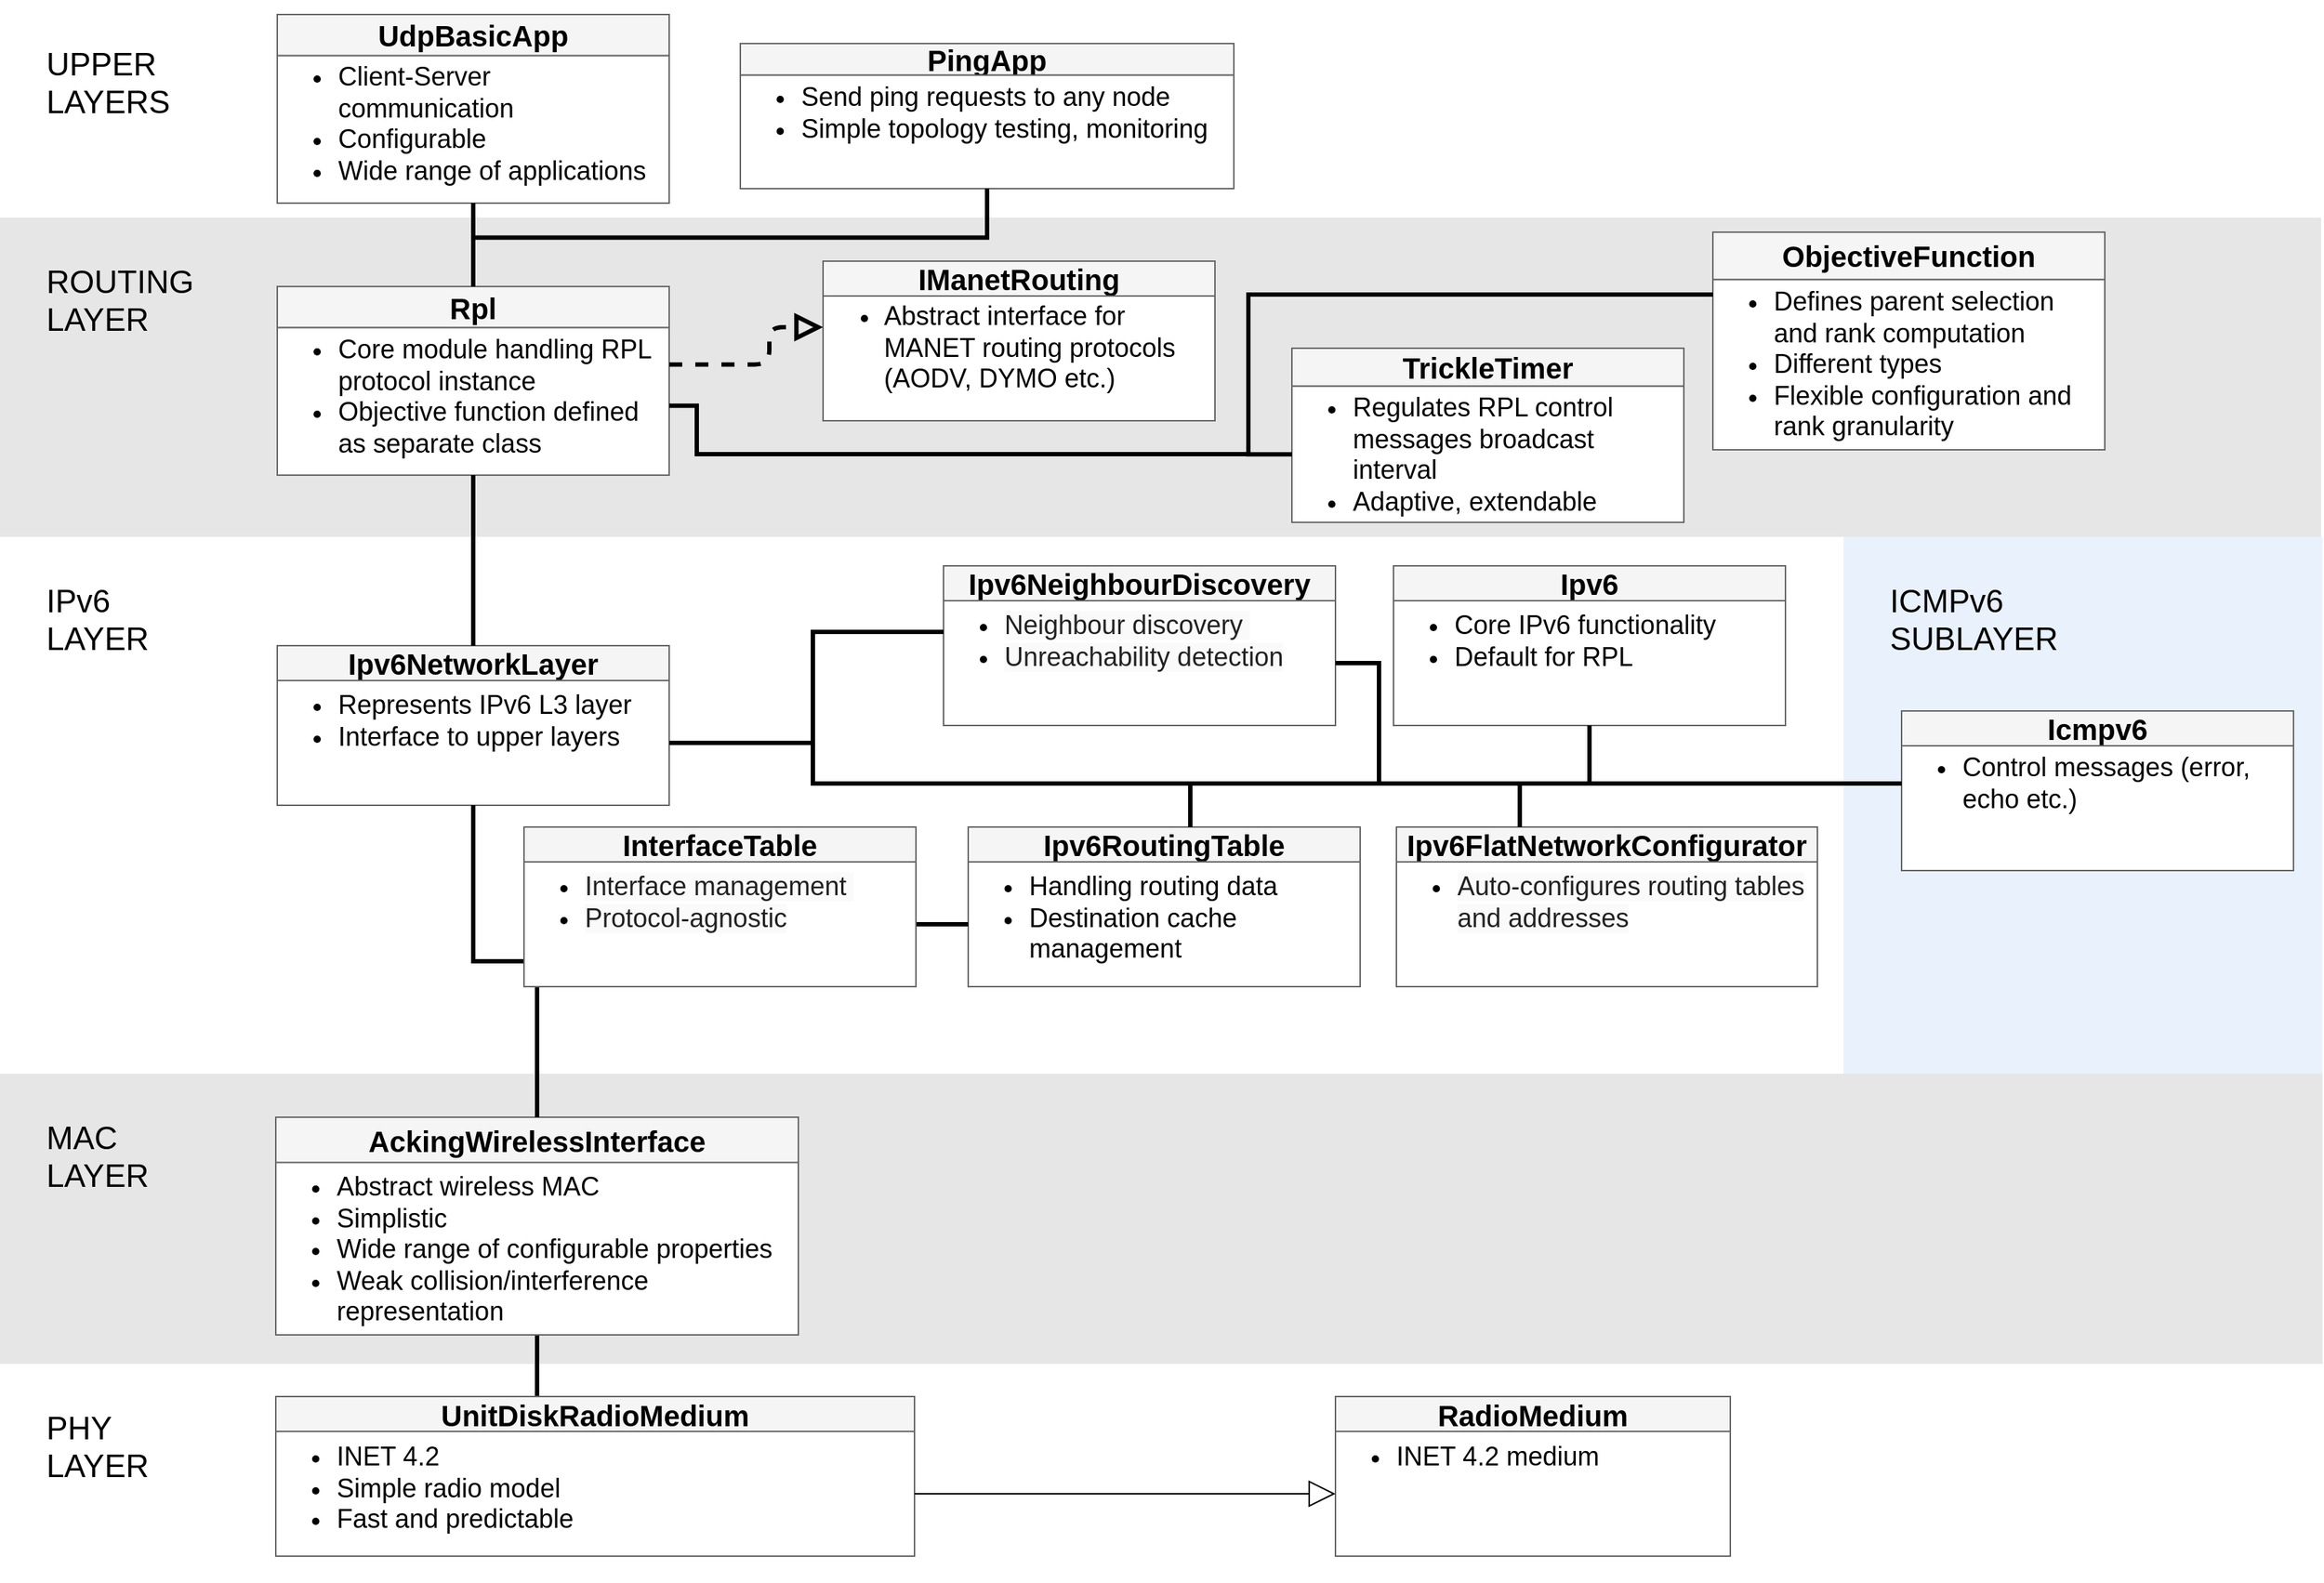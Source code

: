 <mxfile version="13.6.9" type="device"><diagram name="Page-1" id="90a13364-a465-7bf4-72fc-28e22215d7a0"><mxGraphModel dx="1577" dy="2304" grid="1" gridSize="10" guides="1" tooltips="1" connect="1" arrows="1" fold="1" page="1" pageScale="1.5" pageWidth="1169" pageHeight="826" background="#ffffff" math="0" shadow="0"><root><mxCell id="0" style=";html=1;"/><mxCell id="1" style=";html=1;" parent="0"/><mxCell id="OLadPrqPhQXxhve6s7pa-9" value="&lt;font style=&quot;font-size: 22px&quot;&gt;PHY&lt;br&gt;LAYER&lt;br&gt;&lt;/font&gt;" style="rounded=0;whiteSpace=wrap;html=1;shadow=0;fillColor=#FFFFFF;fontSize=15;strokeColor=none;verticalAlign=top;align=left;spacingLeft=30;spacingTop=25;" parent="1" vertex="1"><mxGeometry x="40" y="-180" width="1600" height="150" as="geometry"/></mxCell><mxCell id="OLadPrqPhQXxhve6s7pa-7" value="MAC&lt;br&gt;LAYER" style="rounded=0;whiteSpace=wrap;html=1;shadow=0;fillColor=#E6E6E6;fontSize=22;strokeColor=none;verticalAlign=top;align=left;spacingLeft=30;spacingTop=25;" parent="1" vertex="1"><mxGeometry x="40" y="-380" width="1600" height="200" as="geometry"/></mxCell><mxCell id="OLadPrqPhQXxhve6s7pa-6" value="IPv6&lt;br&gt;LAYER" style="rounded=0;whiteSpace=wrap;html=1;shadow=0;fillColor=#FFFFFF;fontSize=22;strokeColor=none;verticalAlign=top;align=left;spacingLeft=30;spacingTop=25;" parent="1" vertex="1"><mxGeometry x="40" y="-750" width="1600" height="370" as="geometry"/></mxCell><mxCell id="OLadPrqPhQXxhve6s7pa-99" value="" style="group;shadow=0;" parent="1" vertex="1" connectable="0"><mxGeometry x="960" y="-157.5" width="272" height="110" as="geometry"/></mxCell><mxCell id="OLadPrqPhQXxhve6s7pa-100" value="RadioMedium" style="whiteSpace=wrap;html=1;shadow=0;fontSize=20;fillColor=#f5f5f5;strokeColor=#666666;fontStyle=1" parent="OLadPrqPhQXxhve6s7pa-99" vertex="1"><mxGeometry width="272" height="24" as="geometry"/></mxCell><mxCell id="OLadPrqPhQXxhve6s7pa-101" value="&lt;ul style=&quot;font-size: 18px;&quot;&gt;&lt;li style=&quot;font-size: 18px;&quot;&gt;INET 4.2 medium&lt;/li&gt;&lt;/ul&gt;" style="whiteSpace=wrap;html=1;shadow=0;fontSize=18;fillColor=#FFFFFF;strokeColor=#666666;align=left;verticalAlign=top;spacingTop=-18;" parent="OLadPrqPhQXxhve6s7pa-99" vertex="1"><mxGeometry y="24" width="272" height="86" as="geometry"/></mxCell><mxCell id="OLadPrqPhQXxhve6s7pa-119" style="edgeStyle=elbowEdgeStyle;rounded=0;html=1;startArrow=none;startFill=0;jettySize=auto;orthogonalLoop=1;fontSize=18;fillColor=#ffe6cc;strokeColor=#000000;strokeWidth=3;endArrow=none;endFill=0;entryX=0.25;entryY=0;entryDx=0;entryDy=0;exitX=0.5;exitY=1;exitDx=0;exitDy=0;" parent="1" source="OLadPrqPhQXxhve6s7pa-5" target="OLadPrqPhQXxhve6s7pa-13" edge="1"><mxGeometry relative="1" as="geometry"><mxPoint x="454.176" y="-204.559" as="sourcePoint"/><mxPoint x="669.471" y="-106.912" as="targetPoint"/><Array as="points"><mxPoint x="367" y="-114.5"/><mxPoint x="610" y="-125.5"/><mxPoint x="590" y="-214.5"/><mxPoint x="544" y="-219.5"/><mxPoint x="574" y="-209.5"/></Array></mxGeometry></mxCell><mxCell id="OLadPrqPhQXxhve6s7pa-35" value="" style="group" parent="1" vertex="1" connectable="0"><mxGeometry x="231" y="-675" width="270" height="110" as="geometry"/></mxCell><mxCell id="OLadPrqPhQXxhve6s7pa-36" value="Ipv6NetworkLayer" style="whiteSpace=wrap;html=1;shadow=0;fontSize=20;fillColor=#f5f5f5;strokeColor=#666666;fontStyle=1" parent="OLadPrqPhQXxhve6s7pa-35" vertex="1"><mxGeometry width="270" height="24" as="geometry"/></mxCell><mxCell id="OLadPrqPhQXxhve6s7pa-37" value="&lt;ul style=&quot;font-size: 18px&quot;&gt;&lt;li style=&quot;font-size: 18px&quot;&gt;Represents IPv6 L3 layer&lt;/li&gt;&lt;li style=&quot;font-size: 18px&quot;&gt;Interface to upper layers&lt;/li&gt;&lt;/ul&gt;" style="whiteSpace=wrap;html=1;shadow=0;fontSize=18;fillColor=#FFFFFF;strokeColor=#666666;align=left;verticalAlign=top;spacingTop=-18;" parent="OLadPrqPhQXxhve6s7pa-35" vertex="1"><mxGeometry y="24" width="270" height="86" as="geometry"/></mxCell><mxCell id="OLadPrqPhQXxhve6s7pa-32" value="" style="group" parent="1" vertex="1" connectable="0"><mxGeometry x="690" y="-730" width="270" height="110" as="geometry"/></mxCell><mxCell id="OLadPrqPhQXxhve6s7pa-33" value="Ipv6NeighbourDiscovery" style="whiteSpace=wrap;html=1;shadow=0;fontSize=20;fillColor=#f5f5f5;strokeColor=#666666;fontStyle=1" parent="OLadPrqPhQXxhve6s7pa-32" vertex="1"><mxGeometry width="270" height="24" as="geometry"/></mxCell><mxCell id="OLadPrqPhQXxhve6s7pa-34" value="&lt;ul style=&quot;font-size: 18px&quot;&gt;&lt;li style=&quot;font-size: 18px&quot;&gt;&lt;span style=&quot;color: rgba(0 , 0 , 0 , 0.87) ; font-family: &amp;#34;helvetica&amp;#34; , &amp;#34;arial&amp;#34; , sans-serif ; background-color: rgb(250 , 250 , 250) ; font-size: 18px&quot;&gt;&lt;font style=&quot;font-size: 18px&quot;&gt;Neighbour discovery&amp;nbsp;&lt;/font&gt;&lt;/span&gt;&lt;/li&gt;&lt;li style=&quot;font-size: 18px&quot;&gt;&lt;span style=&quot;color: rgba(0 , 0 , 0 , 0.87) ; font-family: &amp;#34;helvetica&amp;#34; , &amp;#34;arial&amp;#34; , sans-serif ; background-color: rgb(250 , 250 , 250) ; font-size: 18px&quot;&gt;&lt;font style=&quot;font-size: 18px&quot;&gt;Unreachability detection&lt;/font&gt;&lt;/span&gt;&lt;/li&gt;&lt;/ul&gt;" style="whiteSpace=wrap;html=1;shadow=0;fontSize=18;fillColor=#FFFFFF;strokeColor=#666666;align=left;verticalAlign=top;spacingTop=-18;" parent="OLadPrqPhQXxhve6s7pa-32" vertex="1"><mxGeometry y="24" width="270" height="86" as="geometry"/></mxCell><mxCell id="OLadPrqPhQXxhve6s7pa-3" value="" style="group;shadow=0;" parent="1" vertex="1" connectable="0"><mxGeometry x="230" y="-350" width="360" height="150" as="geometry"/></mxCell><mxCell id="OLadPrqPhQXxhve6s7pa-4" value="AckingWirelessInterface" style="whiteSpace=wrap;html=1;shadow=0;fontSize=20;fillColor=#f5f5f5;strokeColor=#666666;fontStyle=1" parent="OLadPrqPhQXxhve6s7pa-3" vertex="1"><mxGeometry width="360" height="31.418" as="geometry"/></mxCell><mxCell id="OLadPrqPhQXxhve6s7pa-5" value="&lt;ul style=&quot;font-size: 18px&quot;&gt;&lt;li style=&quot;font-size: 18px&quot;&gt;Abstract wireless MAC &amp;nbsp;&lt;/li&gt;&lt;li style=&quot;font-size: 18px&quot;&gt;Simplistic&lt;/li&gt;&lt;li style=&quot;font-size: 18px&quot;&gt;Wide range of configurable properties&lt;/li&gt;&lt;li style=&quot;font-size: 18px&quot;&gt;Weak collision/interference representation&lt;/li&gt;&lt;/ul&gt;" style="whiteSpace=wrap;html=1;shadow=0;fontSize=18;fillColor=#FFFFFF;strokeColor=#666666;align=left;verticalAlign=top;spacingTop=-18;" parent="OLadPrqPhQXxhve6s7pa-3" vertex="1"><mxGeometry y="31.2" width="360" height="118.8" as="geometry"/></mxCell><mxCell id="OLadPrqPhQXxhve6s7pa-124" value="" style="group" parent="1" vertex="1" connectable="0"><mxGeometry x="230" y="-157.5" width="440" height="110" as="geometry"/></mxCell><mxCell id="OLadPrqPhQXxhve6s7pa-13" value="UnitDiskRadioMedium" style="whiteSpace=wrap;html=1;shadow=0;fontSize=20;fillColor=#f5f5f5;strokeColor=#666666;fontStyle=1" parent="OLadPrqPhQXxhve6s7pa-124" vertex="1"><mxGeometry width="440" height="24" as="geometry"/></mxCell><mxCell id="OLadPrqPhQXxhve6s7pa-14" value="&lt;ul style=&quot;font-size: 18px;&quot;&gt;&lt;li style=&quot;font-size: 18px;&quot;&gt;INET 4.2&lt;/li&gt;&lt;li style=&quot;font-size: 18px;&quot;&gt;Simple radio model&lt;/li&gt;&lt;li style=&quot;font-size: 18px;&quot;&gt;Fast and predictable&lt;/li&gt;&lt;/ul&gt;" style="whiteSpace=wrap;html=1;shadow=0;fontSize=18;fillColor=#FFFFFF;strokeColor=#666666;align=left;verticalAlign=top;spacingTop=-18;" parent="OLadPrqPhQXxhve6s7pa-124" vertex="1"><mxGeometry y="24" width="440" height="86" as="geometry"/></mxCell><mxCell id="OLadPrqPhQXxhve6s7pa-42" value="" style="group" parent="1" vertex="1" connectable="0"><mxGeometry x="726" y="-550" width="270" height="110" as="geometry"/></mxCell><mxCell id="OLadPrqPhQXxhve6s7pa-43" value="Ipv6RoutingTable" style="whiteSpace=wrap;html=1;shadow=0;fontSize=20;fillColor=#f5f5f5;strokeColor=#666666;fontStyle=1" parent="OLadPrqPhQXxhve6s7pa-42" vertex="1"><mxGeometry x="-19" width="270" height="24" as="geometry"/></mxCell><mxCell id="OLadPrqPhQXxhve6s7pa-44" value="&lt;ul style=&quot;font-size: 18px&quot;&gt;&lt;li style=&quot;font-size: 18px&quot;&gt;Handling routing data&lt;/li&gt;&lt;li style=&quot;font-size: 18px&quot;&gt;Destination cache management&lt;/li&gt;&lt;/ul&gt;" style="whiteSpace=wrap;html=1;shadow=0;fontSize=18;fillColor=#FFFFFF;strokeColor=#666666;align=left;verticalAlign=top;spacingTop=-18;" parent="OLadPrqPhQXxhve6s7pa-42" vertex="1"><mxGeometry x="-19" y="24" width="270" height="86" as="geometry"/></mxCell><mxCell id="OLadPrqPhQXxhve6s7pa-126" value="UPPER &lt;br&gt;LAYERS" style="rounded=0;whiteSpace=wrap;html=1;shadow=0;fontSize=22;verticalAlign=top;align=left;spacingLeft=30;spacingTop=25;strokeColor=none;" parent="1" vertex="1"><mxGeometry x="40" y="-1120" width="1599" height="150" as="geometry"/></mxCell><mxCell id="_gzeXtubCOYpvF4HoSIm-1" value="" style="endArrow=block;endSize=16;endFill=0;html=1;entryX=0;entryY=0.5;entryDx=0;entryDy=0;exitX=1;exitY=0.5;exitDx=0;exitDy=0;" parent="1" source="OLadPrqPhQXxhve6s7pa-14" target="OLadPrqPhQXxhve6s7pa-101" edge="1"><mxGeometry width="160" relative="1" as="geometry"><mxPoint x="740" y="-140" as="sourcePoint"/><mxPoint x="900" y="-140" as="targetPoint"/></mxGeometry></mxCell><mxCell id="Z_tirlLJIyWMlxnl8k_L-1" style="edgeStyle=orthogonalEdgeStyle;rounded=0;orthogonalLoop=1;jettySize=auto;html=1;exitX=0.5;exitY=0;exitDx=0;exitDy=0;endArrow=none;endFill=0;strokeWidth=3;" parent="1" source="OLadPrqPhQXxhve6s7pa-4" target="OLadPrqPhQXxhve6s7pa-37" edge="1"><mxGeometry relative="1" as="geometry"/></mxCell><mxCell id="Z_tirlLJIyWMlxnl8k_L-4" value="" style="group" parent="1" vertex="1" connectable="0"><mxGeometry x="1002" y="-550" width="290" height="110" as="geometry"/></mxCell><mxCell id="Z_tirlLJIyWMlxnl8k_L-5" value="Ipv6FlatNetworkConfigurator" style="whiteSpace=wrap;html=1;shadow=0;fontSize=20;fillColor=#f5f5f5;strokeColor=#666666;fontStyle=1" parent="Z_tirlLJIyWMlxnl8k_L-4" vertex="1"><mxGeometry width="290" height="24" as="geometry"/></mxCell><mxCell id="Z_tirlLJIyWMlxnl8k_L-6" value="&lt;ul style=&quot;font-size: 18px&quot;&gt;&lt;li style=&quot;font-size: 18px&quot;&gt;&lt;font face=&quot;helvetica, arial, sans-serif&quot; style=&quot;font-size: 18px&quot;&gt;&lt;span style=&quot;color: rgba(0 , 0 , 0 , 0.87) ; font-size: 18px ; background-color: rgb(250 , 250 , 250)&quot;&gt;Auto-configures routing tables and addresses&lt;/span&gt;&lt;/font&gt;&lt;/li&gt;&lt;/ul&gt;" style="whiteSpace=wrap;html=1;shadow=0;fontSize=18;fillColor=#FFFFFF;strokeColor=#666666;align=left;verticalAlign=top;spacingTop=-18;" parent="Z_tirlLJIyWMlxnl8k_L-4" vertex="1"><mxGeometry y="24" width="290" height="86" as="geometry"/></mxCell><mxCell id="Z_tirlLJIyWMlxnl8k_L-9" value="ICMPv6&lt;br&gt;SUBLAYER" style="rounded=0;whiteSpace=wrap;html=1;shadow=0;fontSize=22;verticalAlign=top;align=left;spacingLeft=30;spacingTop=25;strokeColor=none;fillColor=#dae8fc;opacity=60;" parent="1" vertex="1"><mxGeometry x="1310" y="-750" width="330" height="370" as="geometry"/></mxCell><mxCell id="Z_tirlLJIyWMlxnl8k_L-10" value="" style="group" parent="1" vertex="1" connectable="0"><mxGeometry x="1000" y="-730" width="270" height="110" as="geometry"/></mxCell><mxCell id="Z_tirlLJIyWMlxnl8k_L-11" value="Ipv6" style="whiteSpace=wrap;html=1;shadow=0;fontSize=20;fillColor=#f5f5f5;strokeColor=#666666;fontStyle=1" parent="Z_tirlLJIyWMlxnl8k_L-10" vertex="1"><mxGeometry width="270" height="24" as="geometry"/></mxCell><mxCell id="Z_tirlLJIyWMlxnl8k_L-12" value="&lt;ul style=&quot;font-size: 18px&quot;&gt;&lt;li style=&quot;font-size: 18px&quot;&gt;Core IPv6 functionality&lt;/li&gt;&lt;li style=&quot;font-size: 18px&quot;&gt;Default for RPL&lt;/li&gt;&lt;/ul&gt;" style="whiteSpace=wrap;html=1;shadow=0;fontSize=18;fillColor=#FFFFFF;strokeColor=#666666;align=left;verticalAlign=top;spacingTop=-18;" parent="Z_tirlLJIyWMlxnl8k_L-10" vertex="1"><mxGeometry y="24" width="270" height="86" as="geometry"/></mxCell><mxCell id="Z_tirlLJIyWMlxnl8k_L-15" value="" style="group;fontSize=20;spacingTop=-20;" parent="1" vertex="1" connectable="0"><mxGeometry x="1350" y="-630" width="270" height="110" as="geometry"/></mxCell><mxCell id="Z_tirlLJIyWMlxnl8k_L-16" value="Icmpv6" style="whiteSpace=wrap;html=1;shadow=0;fontSize=20;fillColor=#f5f5f5;strokeColor=#666666;fontStyle=1" parent="Z_tirlLJIyWMlxnl8k_L-15" vertex="1"><mxGeometry width="270" height="24" as="geometry"/></mxCell><mxCell id="Z_tirlLJIyWMlxnl8k_L-17" value="&lt;ul style=&quot;font-size: 18px&quot;&gt;&lt;li style=&quot;font-size: 18px&quot;&gt;&lt;font style=&quot;font-size: 18px&quot;&gt;Control messages (error, echo etc.)&lt;/font&gt;&lt;/li&gt;&lt;/ul&gt;" style="whiteSpace=wrap;html=1;shadow=0;fontSize=18;fillColor=#FFFFFF;strokeColor=#666666;align=left;verticalAlign=top;spacingTop=-20;" parent="Z_tirlLJIyWMlxnl8k_L-15" vertex="1"><mxGeometry y="24" width="270" height="86" as="geometry"/></mxCell><mxCell id="Z_tirlLJIyWMlxnl8k_L-18" style="edgeStyle=orthogonalEdgeStyle;rounded=0;orthogonalLoop=1;jettySize=auto;html=1;exitX=1;exitY=0.5;exitDx=0;exitDy=0;entryX=0;entryY=0.25;entryDx=0;entryDy=0;endArrow=none;endFill=0;strokeWidth=3;" parent="1" source="OLadPrqPhQXxhve6s7pa-37" target="OLadPrqPhQXxhve6s7pa-34" edge="1"><mxGeometry relative="1" as="geometry"><Array as="points"><mxPoint x="600" y="-608"/><mxPoint x="600" y="-685"/></Array></mxGeometry></mxCell><mxCell id="Z_tirlLJIyWMlxnl8k_L-20" style="edgeStyle=orthogonalEdgeStyle;rounded=0;orthogonalLoop=1;jettySize=auto;html=1;exitX=0.5;exitY=1;exitDx=0;exitDy=0;entryX=1;entryY=0.5;entryDx=0;entryDy=0;endArrow=none;endFill=0;strokeWidth=3;" parent="1" source="Z_tirlLJIyWMlxnl8k_L-12" target="OLadPrqPhQXxhve6s7pa-37" edge="1"><mxGeometry relative="1" as="geometry"><Array as="points"><mxPoint x="1135" y="-580"/><mxPoint x="600" y="-580"/><mxPoint x="600" y="-608"/></Array></mxGeometry></mxCell><mxCell id="Z_tirlLJIyWMlxnl8k_L-23" value="ROUTING&lt;br&gt;LAYER" style="rounded=0;whiteSpace=wrap;html=1;shadow=0;fillColor=#E6E6E6;fontSize=22;strokeColor=none;verticalAlign=top;align=left;spacingLeft=30;spacingTop=25;" parent="1" vertex="1"><mxGeometry x="40" y="-970" width="1599" height="220" as="geometry"/></mxCell><mxCell id="Z_tirlLJIyWMlxnl8k_L-24" value="" style="group" parent="1" vertex="1" connectable="0"><mxGeometry x="231" y="-1110" width="270" height="130" as="geometry"/></mxCell><mxCell id="Z_tirlLJIyWMlxnl8k_L-25" value="UdpBasicApp" style="whiteSpace=wrap;html=1;shadow=0;fontSize=20;fillColor=#f5f5f5;strokeColor=#666666;fontStyle=1" parent="Z_tirlLJIyWMlxnl8k_L-24" vertex="1"><mxGeometry width="270" height="28.364" as="geometry"/></mxCell><mxCell id="Z_tirlLJIyWMlxnl8k_L-26" value="&lt;ul style=&quot;font-size: 18px&quot;&gt;&lt;li style=&quot;font-size: 18px&quot;&gt;Client-Server communication&lt;/li&gt;&lt;li style=&quot;font-size: 18px&quot;&gt;Configurable&lt;/li&gt;&lt;li style=&quot;font-size: 18px&quot;&gt;Wide range of applications&lt;/li&gt;&lt;/ul&gt;" style="whiteSpace=wrap;html=1;shadow=0;fontSize=18;fillColor=#FFFFFF;strokeColor=#666666;align=left;verticalAlign=top;spacingTop=-20;" parent="Z_tirlLJIyWMlxnl8k_L-24" vertex="1"><mxGeometry y="28.364" width="270" height="101.636" as="geometry"/></mxCell><mxCell id="Z_tirlLJIyWMlxnl8k_L-27" value="" style="group;spacingTop=-12;" parent="1" vertex="1" connectable="0"><mxGeometry x="231" y="-880" width="270" height="130" as="geometry"/></mxCell><mxCell id="Z_tirlLJIyWMlxnl8k_L-28" value="Rpl" style="whiteSpace=wrap;html=1;shadow=0;fontSize=20;fillColor=#f5f5f5;strokeColor=#666666;fontStyle=1" parent="Z_tirlLJIyWMlxnl8k_L-27" vertex="1"><mxGeometry y="-42.545" width="270" height="28.364" as="geometry"/></mxCell><mxCell id="Z_tirlLJIyWMlxnl8k_L-29" value="&lt;ul style=&quot;font-size: 18px&quot;&gt;&lt;li&gt;Core module handling RPL protocol instance&lt;/li&gt;&lt;li&gt;Objective function defined as separate class&lt;/li&gt;&lt;/ul&gt;" style="whiteSpace=wrap;html=1;shadow=0;fontSize=20;fillColor=#FFFFFF;strokeColor=#666666;align=left;verticalAlign=top;spacingTop=-20;" parent="Z_tirlLJIyWMlxnl8k_L-27" vertex="1"><mxGeometry y="-14.182" width="270" height="101.636" as="geometry"/></mxCell><mxCell id="Z_tirlLJIyWMlxnl8k_L-30" value="InterfaceTable" style="whiteSpace=wrap;html=1;shadow=0;fontSize=20;fillColor=#f5f5f5;strokeColor=#666666;fontStyle=1" parent="1" vertex="1"><mxGeometry x="401" y="-550" width="270" height="24" as="geometry"/></mxCell><mxCell id="Z_tirlLJIyWMlxnl8k_L-32" style="edgeStyle=orthogonalEdgeStyle;rounded=0;orthogonalLoop=1;jettySize=auto;html=1;exitX=1;exitY=0.5;exitDx=0;exitDy=0;entryX=0;entryY=0.5;entryDx=0;entryDy=0;endArrow=none;endFill=0;strokeWidth=3;" parent="1" source="Z_tirlLJIyWMlxnl8k_L-31" target="OLadPrqPhQXxhve6s7pa-44" edge="1"><mxGeometry relative="1" as="geometry"/></mxCell><mxCell id="Z_tirlLJIyWMlxnl8k_L-31" value="&lt;ul&gt;&lt;li&gt;&lt;font face=&quot;helvetica, arial, sans-serif&quot;&gt;&lt;span style=&quot;background-color: rgb(250 , 250 , 250)&quot;&gt;&lt;span style=&quot;color: rgba(0 , 0 , 0 , 0.87)&quot;&gt;Interface&amp;nbsp;&lt;/span&gt;&lt;span style=&quot;color: rgba(0 , 0 , 0 , 0.87)&quot;&gt;management&lt;/span&gt;&lt;span style=&quot;color: rgba(0 , 0 , 0 , 0.87)&quot;&gt;&amp;nbsp;&lt;/span&gt;&lt;/span&gt;&lt;/font&gt;&lt;/li&gt;&lt;li style=&quot;font-size: 18px&quot;&gt;&lt;font face=&quot;helvetica, arial, sans-serif&quot; style=&quot;font-size: 18px&quot;&gt;&lt;span style=&quot;background-color: rgb(250 , 250 , 250) ; font-size: 18px&quot;&gt;&lt;span style=&quot;color: rgba(0 , 0 , 0 , 0.87) ; font-size: 18px&quot;&gt;Protocol-agnostic&lt;/span&gt;&lt;/span&gt;&lt;/font&gt;&lt;/li&gt;&lt;/ul&gt;" style="whiteSpace=wrap;html=1;shadow=0;fontSize=18;fillColor=#FFFFFF;strokeColor=#666666;align=left;verticalAlign=top;spacingTop=-18;" parent="1" vertex="1"><mxGeometry x="401" y="-526" width="270" height="86" as="geometry"/></mxCell><mxCell id="Z_tirlLJIyWMlxnl8k_L-43" style="edgeStyle=orthogonalEdgeStyle;rounded=0;orthogonalLoop=1;jettySize=auto;html=1;entryX=1;entryY=0.5;entryDx=0;entryDy=0;endArrow=none;endFill=0;strokeWidth=3;" parent="1" target="OLadPrqPhQXxhve6s7pa-34" edge="1"><mxGeometry relative="1" as="geometry"><mxPoint x="1350" y="-580" as="sourcePoint"/><Array as="points"><mxPoint x="1350" y="-580"/><mxPoint x="990" y="-580"/><mxPoint x="990" y="-663"/></Array></mxGeometry></mxCell><mxCell id="Z_tirlLJIyWMlxnl8k_L-45" style="edgeStyle=orthogonalEdgeStyle;rounded=0;orthogonalLoop=1;jettySize=auto;html=1;endArrow=none;endFill=0;strokeWidth=3;" parent="1" edge="1"><mxGeometry relative="1" as="geometry"><mxPoint x="865" y="-580" as="targetPoint"/><mxPoint x="860" y="-550" as="sourcePoint"/><Array as="points"><mxPoint x="860" y="-550"/><mxPoint x="860" y="-580"/></Array></mxGeometry></mxCell><mxCell id="Z_tirlLJIyWMlxnl8k_L-46" style="edgeStyle=orthogonalEdgeStyle;rounded=0;orthogonalLoop=1;jettySize=auto;html=1;endArrow=none;endFill=0;strokeWidth=3;" parent="1" edge="1"><mxGeometry relative="1" as="geometry"><mxPoint x="1087" y="-580" as="targetPoint"/><mxPoint x="1087" y="-550" as="sourcePoint"/></mxGeometry></mxCell><mxCell id="Z_tirlLJIyWMlxnl8k_L-50" value="" style="group" parent="1" vertex="1" connectable="0"><mxGeometry x="930" y="-880" width="270" height="120" as="geometry"/></mxCell><mxCell id="Z_tirlLJIyWMlxnl8k_L-51" value="TrickleTimer" style="whiteSpace=wrap;html=1;shadow=0;fontSize=20;fillColor=#f5f5f5;strokeColor=#666666;fontStyle=1" parent="Z_tirlLJIyWMlxnl8k_L-50" vertex="1"><mxGeometry width="270" height="26.182" as="geometry"/></mxCell><mxCell id="Z_tirlLJIyWMlxnl8k_L-52" value="&lt;ul style=&quot;font-size: 18px&quot;&gt;&lt;li style=&quot;font-size: 18px&quot;&gt;Regulates RPL control messages broadcast interval&lt;/li&gt;&lt;li style=&quot;font-size: 18px&quot;&gt;Adaptive, extendable&lt;/li&gt;&lt;/ul&gt;" style="whiteSpace=wrap;html=1;shadow=0;fontSize=18;fillColor=#FFFFFF;strokeColor=#666666;align=left;verticalAlign=top;spacingTop=-20;" parent="Z_tirlLJIyWMlxnl8k_L-50" vertex="1"><mxGeometry y="26.182" width="270" height="93.818" as="geometry"/></mxCell><mxCell id="Z_tirlLJIyWMlxnl8k_L-55" value="IManetRouting" style="whiteSpace=wrap;html=1;shadow=0;fontSize=20;fillColor=#f5f5f5;strokeColor=#666666;fontStyle=1" parent="1" vertex="1"><mxGeometry x="607" y="-940" width="270" height="24" as="geometry"/></mxCell><mxCell id="Z_tirlLJIyWMlxnl8k_L-56" value="&lt;ul&gt;&lt;li&gt;&lt;font style=&quot;font-size: 18px&quot;&gt;Abstract interface for MANET routing protocols (AODV, DYMO etc.)&lt;/font&gt;&lt;/li&gt;&lt;/ul&gt;" style="whiteSpace=wrap;html=1;shadow=0;fontSize=15;fillColor=#FFFFFF;strokeColor=#666666;align=left;verticalAlign=top;spacingTop=-18;" parent="1" vertex="1"><mxGeometry x="607" y="-916" width="270" height="86" as="geometry"/></mxCell><mxCell id="Z_tirlLJIyWMlxnl8k_L-61" value="" style="endArrow=block;dashed=1;endFill=0;endSize=12;html=1;strokeWidth=3;exitX=1;exitY=0.25;exitDx=0;exitDy=0;entryX=0;entryY=0.25;entryDx=0;entryDy=0;edgeStyle=orthogonalEdgeStyle;" parent="1" source="Z_tirlLJIyWMlxnl8k_L-29" target="Z_tirlLJIyWMlxnl8k_L-56" edge="1"><mxGeometry width="160" relative="1" as="geometry"><mxPoint x="550" y="-910" as="sourcePoint"/><mxPoint x="710" y="-910" as="targetPoint"/><Array as="points"><mxPoint x="570" y="-869"/><mxPoint x="570" y="-895"/></Array></mxGeometry></mxCell><mxCell id="Z_tirlLJIyWMlxnl8k_L-62" style="edgeStyle=orthogonalEdgeStyle;rounded=0;orthogonalLoop=1;jettySize=auto;html=1;exitX=0.5;exitY=0;exitDx=0;exitDy=0;entryX=0.5;entryY=1;entryDx=0;entryDy=0;endArrow=none;endFill=0;strokeWidth=3;" parent="1" source="OLadPrqPhQXxhve6s7pa-36" target="Z_tirlLJIyWMlxnl8k_L-29" edge="1"><mxGeometry relative="1" as="geometry"/></mxCell><mxCell id="Z_tirlLJIyWMlxnl8k_L-63" style="edgeStyle=orthogonalEdgeStyle;rounded=0;orthogonalLoop=1;jettySize=auto;html=1;exitX=0.5;exitY=0;exitDx=0;exitDy=0;endArrow=none;endFill=0;strokeWidth=3;fontSize=18;" parent="1" source="Z_tirlLJIyWMlxnl8k_L-28" target="Z_tirlLJIyWMlxnl8k_L-26" edge="1"><mxGeometry relative="1" as="geometry"/></mxCell><mxCell id="T7RG-pAWqpIATKXen3sw-2" value="" style="group" vertex="1" connectable="0" parent="1"><mxGeometry x="1220" y="-960" width="270" height="150" as="geometry"/></mxCell><mxCell id="T7RG-pAWqpIATKXen3sw-3" value="ObjectiveFunction" style="whiteSpace=wrap;html=1;shadow=0;fontSize=20;fillColor=#f5f5f5;strokeColor=#666666;fontStyle=1" vertex="1" parent="T7RG-pAWqpIATKXen3sw-2"><mxGeometry width="270" height="32.727" as="geometry"/></mxCell><mxCell id="T7RG-pAWqpIATKXen3sw-4" value="&lt;ul style=&quot;font-size: 18px&quot;&gt;&lt;li style=&quot;font-size: 18px&quot;&gt;Defines parent selection and rank computation&lt;/li&gt;&lt;li style=&quot;font-size: 18px&quot;&gt;Different types&lt;/li&gt;&lt;li style=&quot;font-size: 18px&quot;&gt;Flexible configuration and rank granularity&lt;/li&gt;&lt;/ul&gt;" style="whiteSpace=wrap;html=1;shadow=0;fontSize=18;fillColor=#FFFFFF;strokeColor=#666666;align=left;verticalAlign=top;spacingTop=-20;" vertex="1" parent="T7RG-pAWqpIATKXen3sw-2"><mxGeometry y="32.727" width="270" height="117.273" as="geometry"/></mxCell><mxCell id="T7RG-pAWqpIATKXen3sw-5" value="" style="group" vertex="1" connectable="0" parent="1"><mxGeometry x="550" y="-1090" width="340" height="100" as="geometry"/></mxCell><mxCell id="T7RG-pAWqpIATKXen3sw-6" value="PingApp" style="whiteSpace=wrap;html=1;shadow=0;fontSize=20;fillColor=#f5f5f5;strokeColor=#666666;fontStyle=1" vertex="1" parent="T7RG-pAWqpIATKXen3sw-5"><mxGeometry width="340.0" height="21.818" as="geometry"/></mxCell><mxCell id="T7RG-pAWqpIATKXen3sw-7" value="&lt;ul style=&quot;font-size: 18px&quot;&gt;&lt;li style=&quot;font-size: 18px&quot;&gt;Send ping requests to any node&lt;/li&gt;&lt;li style=&quot;font-size: 18px&quot;&gt;Simple topology testing, monitoring&lt;/li&gt;&lt;/ul&gt;" style="whiteSpace=wrap;html=1;shadow=0;fontSize=18;fillColor=#FFFFFF;strokeColor=#666666;align=left;verticalAlign=top;spacingTop=-20;" vertex="1" parent="T7RG-pAWqpIATKXen3sw-5"><mxGeometry y="21.818" width="340.0" height="78.182" as="geometry"/></mxCell><mxCell id="T7RG-pAWqpIATKXen3sw-11" style="edgeStyle=orthogonalEdgeStyle;rounded=0;orthogonalLoop=1;jettySize=auto;html=1;exitX=0.5;exitY=1;exitDx=0;exitDy=0;endArrow=none;endFill=0;strokeWidth=3;" edge="1" parent="1" source="T7RG-pAWqpIATKXen3sw-7" target="Z_tirlLJIyWMlxnl8k_L-28"><mxGeometry relative="1" as="geometry"/></mxCell><mxCell id="T7RG-pAWqpIATKXen3sw-12" style="edgeStyle=orthogonalEdgeStyle;rounded=0;orthogonalLoop=1;jettySize=auto;html=1;exitX=1;exitY=0.5;exitDx=0;exitDy=0;endArrow=none;endFill=0;strokeWidth=3;" edge="1" parent="1"><mxGeometry relative="1" as="geometry"><mxPoint x="501" y="-840.364" as="sourcePoint"/><mxPoint x="1220" y="-917" as="targetPoint"/><Array as="points"><mxPoint x="520" y="-840"/><mxPoint x="520" y="-807"/><mxPoint x="900" y="-807"/><mxPoint x="900" y="-917"/></Array></mxGeometry></mxCell><mxCell id="T7RG-pAWqpIATKXen3sw-13" style="edgeStyle=orthogonalEdgeStyle;rounded=0;orthogonalLoop=1;jettySize=auto;html=1;exitX=0;exitY=0.5;exitDx=0;exitDy=0;endArrow=none;endFill=0;strokeWidth=3;" edge="1" parent="1" source="Z_tirlLJIyWMlxnl8k_L-52"><mxGeometry relative="1" as="geometry"><mxPoint x="900" y="-810.0" as="targetPoint"/></mxGeometry></mxCell></root></mxGraphModel></diagram></mxfile>